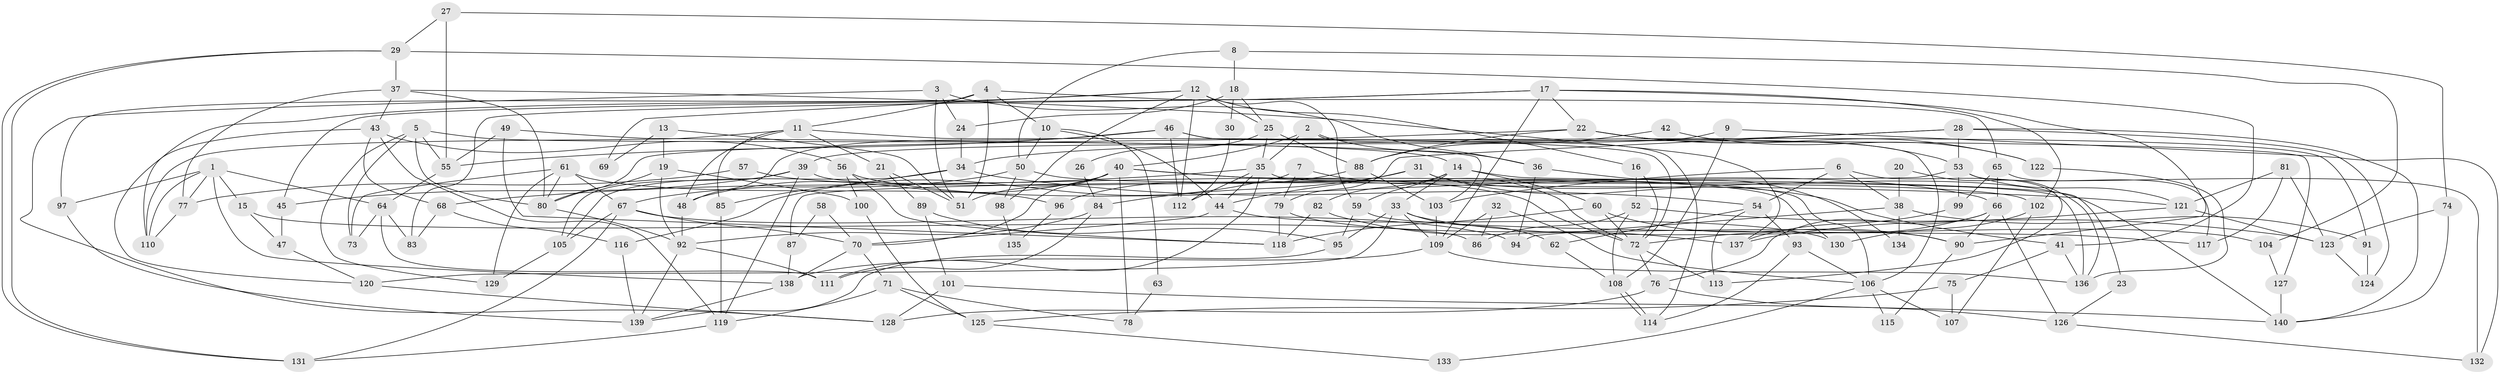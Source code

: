// Generated by graph-tools (version 1.1) at 2025/14/03/09/25 04:14:52]
// undirected, 140 vertices, 280 edges
graph export_dot {
graph [start="1"]
  node [color=gray90,style=filled];
  1;
  2;
  3;
  4;
  5;
  6;
  7;
  8;
  9;
  10;
  11;
  12;
  13;
  14;
  15;
  16;
  17;
  18;
  19;
  20;
  21;
  22;
  23;
  24;
  25;
  26;
  27;
  28;
  29;
  30;
  31;
  32;
  33;
  34;
  35;
  36;
  37;
  38;
  39;
  40;
  41;
  42;
  43;
  44;
  45;
  46;
  47;
  48;
  49;
  50;
  51;
  52;
  53;
  54;
  55;
  56;
  57;
  58;
  59;
  60;
  61;
  62;
  63;
  64;
  65;
  66;
  67;
  68;
  69;
  70;
  71;
  72;
  73;
  74;
  75;
  76;
  77;
  78;
  79;
  80;
  81;
  82;
  83;
  84;
  85;
  86;
  87;
  88;
  89;
  90;
  91;
  92;
  93;
  94;
  95;
  96;
  97;
  98;
  99;
  100;
  101;
  102;
  103;
  104;
  105;
  106;
  107;
  108;
  109;
  110;
  111;
  112;
  113;
  114;
  115;
  116;
  117;
  118;
  119;
  120;
  121;
  122;
  123;
  124;
  125;
  126;
  127;
  128;
  129;
  130;
  131;
  132;
  133;
  134;
  135;
  136;
  137;
  138;
  139;
  140;
  1 -- 97;
  1 -- 15;
  1 -- 64;
  1 -- 77;
  1 -- 110;
  1 -- 138;
  2 -- 40;
  2 -- 114;
  2 -- 35;
  2 -- 36;
  3 -- 51;
  3 -- 128;
  3 -- 24;
  3 -- 36;
  4 -- 65;
  4 -- 10;
  4 -- 11;
  4 -- 51;
  4 -- 97;
  5 -- 55;
  5 -- 80;
  5 -- 14;
  5 -- 73;
  5 -- 129;
  6 -- 38;
  6 -- 54;
  6 -- 103;
  6 -- 113;
  7 -- 79;
  7 -- 116;
  7 -- 72;
  8 -- 50;
  8 -- 18;
  8 -- 104;
  9 -- 108;
  9 -- 132;
  9 -- 39;
  10 -- 44;
  10 -- 50;
  10 -- 63;
  11 -- 110;
  11 -- 21;
  11 -- 48;
  11 -- 72;
  11 -- 85;
  12 -- 110;
  12 -- 112;
  12 -- 16;
  12 -- 25;
  12 -- 59;
  12 -- 69;
  12 -- 98;
  13 -- 51;
  13 -- 19;
  13 -- 69;
  14 -- 33;
  14 -- 23;
  14 -- 59;
  14 -- 60;
  14 -- 82;
  15 -- 86;
  15 -- 47;
  16 -- 72;
  16 -- 52;
  17 -- 109;
  17 -- 22;
  17 -- 45;
  17 -- 83;
  17 -- 90;
  17 -- 102;
  18 -- 25;
  18 -- 24;
  18 -- 30;
  19 -- 80;
  19 -- 92;
  19 -- 100;
  20 -- 38;
  20 -- 136;
  21 -- 51;
  21 -- 89;
  22 -- 88;
  22 -- 53;
  22 -- 80;
  22 -- 106;
  22 -- 122;
  23 -- 126;
  24 -- 34;
  25 -- 35;
  25 -- 26;
  25 -- 88;
  26 -- 84;
  27 -- 29;
  27 -- 55;
  27 -- 74;
  28 -- 34;
  28 -- 79;
  28 -- 53;
  28 -- 124;
  28 -- 140;
  29 -- 37;
  29 -- 131;
  29 -- 131;
  29 -- 41;
  30 -- 112;
  31 -- 84;
  31 -- 140;
  31 -- 41;
  31 -- 44;
  32 -- 106;
  32 -- 109;
  32 -- 86;
  33 -- 95;
  33 -- 109;
  33 -- 62;
  33 -- 104;
  33 -- 120;
  34 -- 105;
  34 -- 85;
  34 -- 54;
  35 -- 68;
  35 -- 44;
  35 -- 111;
  35 -- 112;
  35 -- 136;
  36 -- 94;
  36 -- 134;
  37 -- 43;
  37 -- 137;
  37 -- 77;
  37 -- 80;
  38 -- 91;
  38 -- 94;
  38 -- 134;
  39 -- 119;
  39 -- 45;
  39 -- 105;
  39 -- 130;
  40 -- 70;
  40 -- 48;
  40 -- 51;
  40 -- 78;
  40 -- 106;
  40 -- 121;
  41 -- 75;
  41 -- 136;
  42 -- 122;
  42 -- 88;
  43 -- 56;
  43 -- 120;
  43 -- 68;
  43 -- 119;
  44 -- 70;
  44 -- 130;
  45 -- 47;
  46 -- 48;
  46 -- 127;
  46 -- 55;
  46 -- 91;
  46 -- 112;
  47 -- 120;
  48 -- 92;
  49 -- 55;
  49 -- 103;
  49 -- 118;
  50 -- 67;
  50 -- 102;
  50 -- 98;
  52 -- 108;
  52 -- 86;
  52 -- 123;
  53 -- 121;
  53 -- 87;
  53 -- 99;
  53 -- 132;
  54 -- 113;
  54 -- 62;
  54 -- 93;
  55 -- 64;
  56 -- 66;
  56 -- 118;
  56 -- 100;
  57 -- 77;
  57 -- 72;
  58 -- 87;
  58 -- 70;
  59 -- 95;
  59 -- 117;
  60 -- 72;
  60 -- 90;
  60 -- 118;
  61 -- 129;
  61 -- 80;
  61 -- 67;
  61 -- 73;
  61 -- 96;
  62 -- 108;
  63 -- 78;
  64 -- 73;
  64 -- 83;
  64 -- 111;
  65 -- 66;
  65 -- 99;
  65 -- 117;
  66 -- 72;
  66 -- 90;
  66 -- 76;
  66 -- 126;
  67 -- 131;
  67 -- 70;
  67 -- 94;
  67 -- 105;
  68 -- 83;
  68 -- 116;
  70 -- 71;
  70 -- 138;
  71 -- 125;
  71 -- 78;
  71 -- 119;
  72 -- 76;
  72 -- 113;
  74 -- 123;
  74 -- 140;
  75 -- 107;
  75 -- 125;
  76 -- 126;
  76 -- 128;
  77 -- 110;
  79 -- 90;
  79 -- 118;
  80 -- 92;
  81 -- 117;
  81 -- 123;
  81 -- 121;
  82 -- 118;
  82 -- 137;
  84 -- 111;
  84 -- 92;
  85 -- 119;
  87 -- 138;
  88 -- 103;
  88 -- 96;
  89 -- 95;
  89 -- 101;
  90 -- 115;
  91 -- 124;
  92 -- 111;
  92 -- 139;
  93 -- 106;
  93 -- 114;
  95 -- 139;
  96 -- 135;
  97 -- 139;
  98 -- 135;
  99 -- 137;
  100 -- 125;
  101 -- 140;
  101 -- 128;
  102 -- 130;
  102 -- 107;
  103 -- 109;
  104 -- 127;
  105 -- 129;
  106 -- 107;
  106 -- 115;
  106 -- 133;
  108 -- 114;
  108 -- 114;
  109 -- 136;
  109 -- 138;
  116 -- 139;
  119 -- 131;
  120 -- 128;
  121 -- 123;
  121 -- 137;
  122 -- 136;
  123 -- 124;
  125 -- 133;
  126 -- 132;
  127 -- 140;
  138 -- 139;
}
